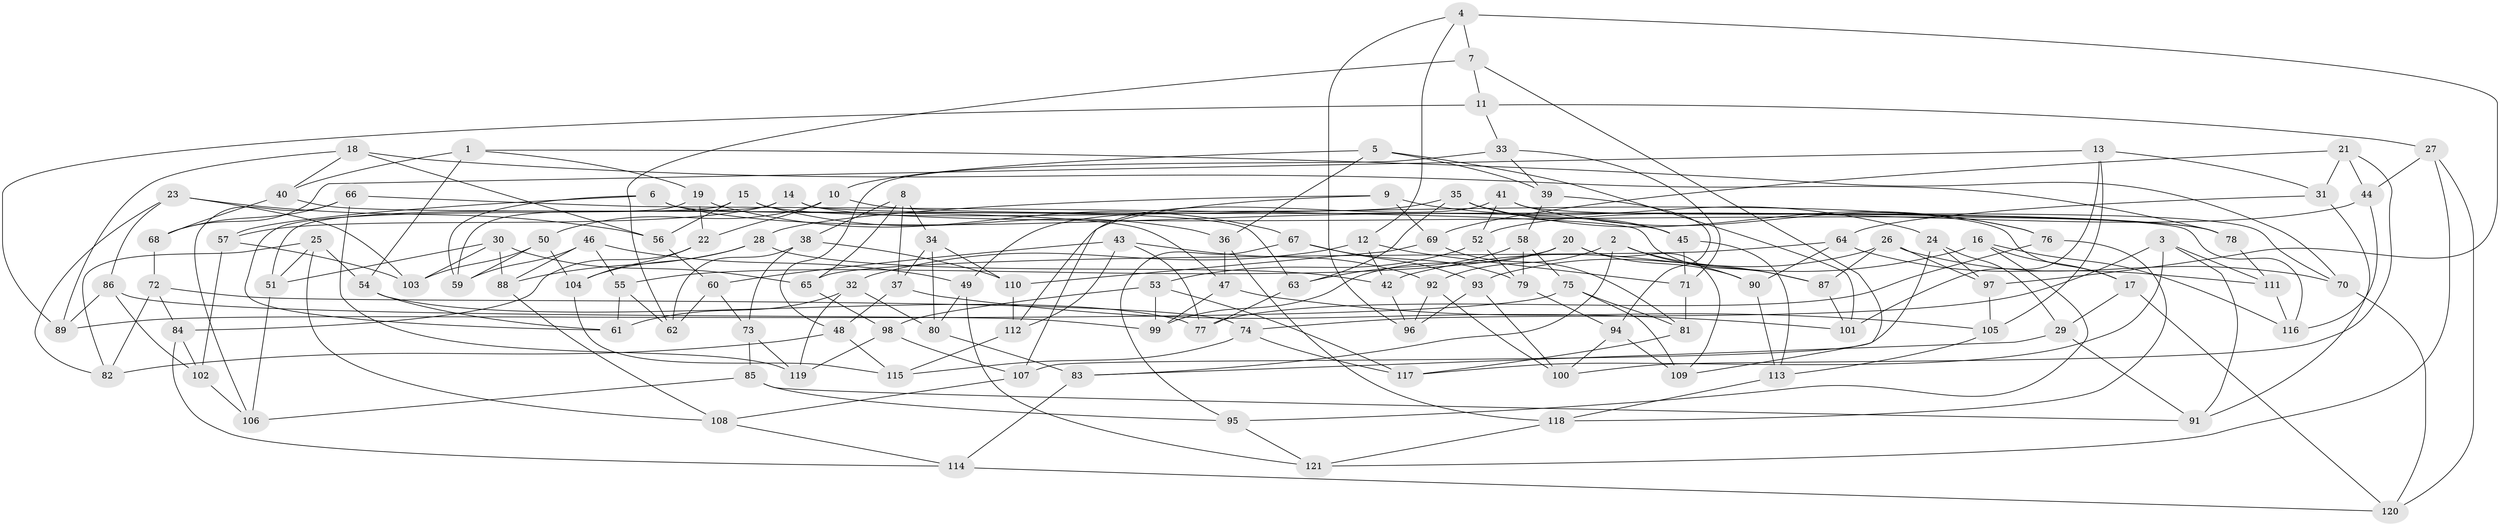 // Generated by graph-tools (version 1.1) at 2025/57/03/09/25 04:57:14]
// undirected, 121 vertices, 242 edges
graph export_dot {
graph [start="1"]
  node [color=gray90,style=filled];
  1;
  2;
  3;
  4;
  5;
  6;
  7;
  8;
  9;
  10;
  11;
  12;
  13;
  14;
  15;
  16;
  17;
  18;
  19;
  20;
  21;
  22;
  23;
  24;
  25;
  26;
  27;
  28;
  29;
  30;
  31;
  32;
  33;
  34;
  35;
  36;
  37;
  38;
  39;
  40;
  41;
  42;
  43;
  44;
  45;
  46;
  47;
  48;
  49;
  50;
  51;
  52;
  53;
  54;
  55;
  56;
  57;
  58;
  59;
  60;
  61;
  62;
  63;
  64;
  65;
  66;
  67;
  68;
  69;
  70;
  71;
  72;
  73;
  74;
  75;
  76;
  77;
  78;
  79;
  80;
  81;
  82;
  83;
  84;
  85;
  86;
  87;
  88;
  89;
  90;
  91;
  92;
  93;
  94;
  95;
  96;
  97;
  98;
  99;
  100;
  101;
  102;
  103;
  104;
  105;
  106;
  107;
  108;
  109;
  110;
  111;
  112;
  113;
  114;
  115;
  116;
  117;
  118;
  119;
  120;
  121;
  1 -- 40;
  1 -- 54;
  1 -- 70;
  1 -- 19;
  2 -- 87;
  2 -- 83;
  2 -- 90;
  2 -- 92;
  3 -- 91;
  3 -- 111;
  3 -- 117;
  3 -- 74;
  4 -- 7;
  4 -- 12;
  4 -- 96;
  4 -- 97;
  5 -- 36;
  5 -- 10;
  5 -- 39;
  5 -- 101;
  6 -- 57;
  6 -- 63;
  6 -- 59;
  6 -- 45;
  7 -- 109;
  7 -- 62;
  7 -- 11;
  8 -- 65;
  8 -- 34;
  8 -- 38;
  8 -- 37;
  9 -- 24;
  9 -- 112;
  9 -- 28;
  9 -- 69;
  10 -- 22;
  10 -- 78;
  10 -- 50;
  11 -- 89;
  11 -- 27;
  11 -- 33;
  12 -- 42;
  12 -- 32;
  12 -- 71;
  13 -- 101;
  13 -- 105;
  13 -- 31;
  13 -- 68;
  14 -- 116;
  14 -- 57;
  14 -- 78;
  14 -- 51;
  15 -- 56;
  15 -- 61;
  15 -- 17;
  15 -- 36;
  16 -- 95;
  16 -- 17;
  16 -- 42;
  16 -- 116;
  17 -- 29;
  17 -- 120;
  18 -- 40;
  18 -- 78;
  18 -- 56;
  18 -- 89;
  19 -- 59;
  19 -- 67;
  19 -- 22;
  20 -- 55;
  20 -- 99;
  20 -- 90;
  20 -- 109;
  21 -- 44;
  21 -- 31;
  21 -- 69;
  21 -- 100;
  22 -- 104;
  22 -- 84;
  23 -- 56;
  23 -- 86;
  23 -- 103;
  23 -- 82;
  24 -- 107;
  24 -- 29;
  24 -- 97;
  25 -- 108;
  25 -- 82;
  25 -- 51;
  25 -- 54;
  26 -- 70;
  26 -- 93;
  26 -- 87;
  26 -- 97;
  27 -- 44;
  27 -- 121;
  27 -- 120;
  28 -- 104;
  28 -- 42;
  28 -- 88;
  29 -- 91;
  29 -- 83;
  30 -- 51;
  30 -- 65;
  30 -- 88;
  30 -- 103;
  31 -- 91;
  31 -- 64;
  32 -- 80;
  32 -- 61;
  32 -- 119;
  33 -- 71;
  33 -- 48;
  33 -- 39;
  34 -- 80;
  34 -- 37;
  34 -- 110;
  35 -- 49;
  35 -- 63;
  35 -- 45;
  35 -- 76;
  36 -- 47;
  36 -- 118;
  37 -- 48;
  37 -- 101;
  38 -- 73;
  38 -- 110;
  38 -- 62;
  39 -- 94;
  39 -- 58;
  40 -- 47;
  40 -- 68;
  41 -- 107;
  41 -- 70;
  41 -- 76;
  41 -- 52;
  42 -- 96;
  43 -- 92;
  43 -- 112;
  43 -- 77;
  43 -- 60;
  44 -- 116;
  44 -- 52;
  45 -- 71;
  45 -- 113;
  46 -- 49;
  46 -- 88;
  46 -- 59;
  46 -- 55;
  47 -- 99;
  47 -- 105;
  48 -- 115;
  48 -- 82;
  49 -- 80;
  49 -- 121;
  50 -- 103;
  50 -- 104;
  50 -- 59;
  51 -- 106;
  52 -- 79;
  52 -- 53;
  53 -- 117;
  53 -- 98;
  53 -- 99;
  54 -- 77;
  54 -- 61;
  55 -- 62;
  55 -- 61;
  56 -- 60;
  57 -- 103;
  57 -- 102;
  58 -- 75;
  58 -- 63;
  58 -- 79;
  60 -- 73;
  60 -- 62;
  63 -- 77;
  64 -- 90;
  64 -- 111;
  64 -- 65;
  65 -- 98;
  66 -- 87;
  66 -- 119;
  66 -- 68;
  66 -- 106;
  67 -- 79;
  67 -- 93;
  67 -- 95;
  68 -- 72;
  69 -- 81;
  69 -- 110;
  70 -- 120;
  71 -- 81;
  72 -- 82;
  72 -- 74;
  72 -- 84;
  73 -- 119;
  73 -- 85;
  74 -- 117;
  74 -- 115;
  75 -- 109;
  75 -- 81;
  75 -- 89;
  76 -- 118;
  76 -- 77;
  78 -- 111;
  79 -- 94;
  80 -- 83;
  81 -- 117;
  83 -- 114;
  84 -- 114;
  84 -- 102;
  85 -- 91;
  85 -- 95;
  85 -- 106;
  86 -- 99;
  86 -- 102;
  86 -- 89;
  87 -- 101;
  88 -- 108;
  90 -- 113;
  92 -- 96;
  92 -- 100;
  93 -- 96;
  93 -- 100;
  94 -- 109;
  94 -- 100;
  95 -- 121;
  97 -- 105;
  98 -- 107;
  98 -- 119;
  102 -- 106;
  104 -- 115;
  105 -- 113;
  107 -- 108;
  108 -- 114;
  110 -- 112;
  111 -- 116;
  112 -- 115;
  113 -- 118;
  114 -- 120;
  118 -- 121;
}
